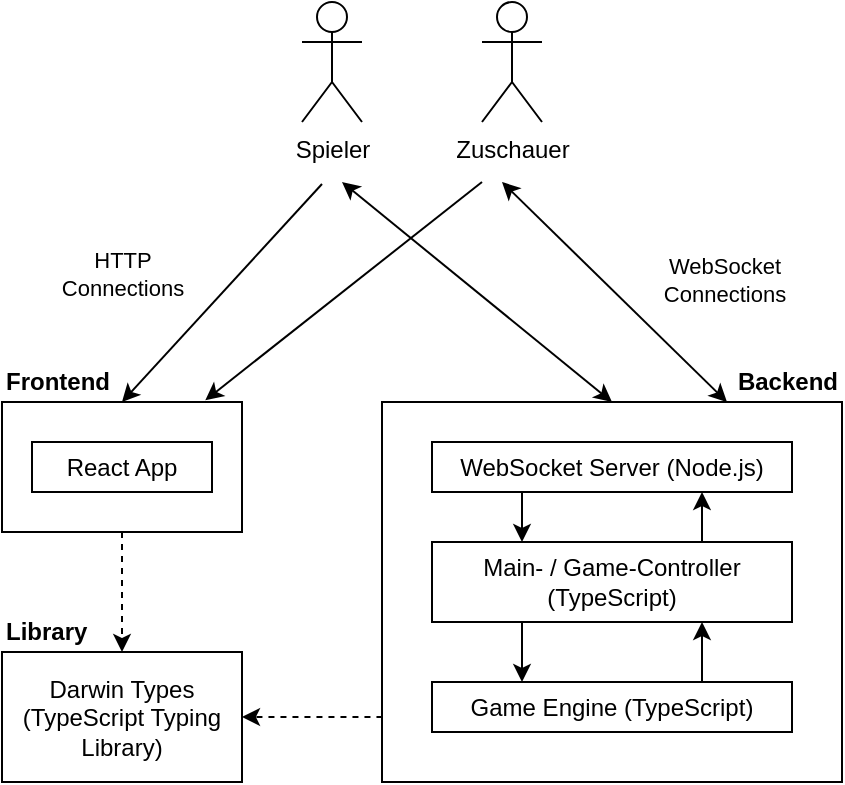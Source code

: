 <mxfile version="13.0.3" type="device"><diagram id="pLyPCK7cDmBbj9ziEs60" name="Page-1"><mxGraphModel dx="749" dy="556" grid="1" gridSize="10" guides="1" tooltips="1" connect="1" arrows="1" fold="1" page="1" pageScale="1" pageWidth="850" pageHeight="1100" math="0" shadow="0"><root><mxCell id="0"/><mxCell id="1" parent="0"/><mxCell id="2LTNnUubjNlwMxSKiJbk-17" value="" style="endArrow=none;startArrow=classic;html=1;startFill=1;exitX=0.5;exitY=0;exitDx=0;exitDy=0;endFill=0;" edge="1" parent="1" source="2LTNnUubjNlwMxSKiJbk-14"><mxGeometry width="50" height="50" relative="1" as="geometry"><mxPoint x="130" y="350" as="sourcePoint"/><mxPoint x="230" y="251" as="targetPoint"/></mxGeometry></mxCell><mxCell id="2LTNnUubjNlwMxSKiJbk-45" value="" style="endArrow=classic;html=1;entryX=0.75;entryY=0;entryDx=0;entryDy=0;startArrow=classic;startFill=1;" edge="1" parent="1" target="2LTNnUubjNlwMxSKiJbk-44"><mxGeometry width="50" height="50" relative="1" as="geometry"><mxPoint x="320" y="250" as="sourcePoint"/><mxPoint x="360" y="340" as="targetPoint"/></mxGeometry></mxCell><mxCell id="2LTNnUubjNlwMxSKiJbk-55" value="WebSocket &lt;br&gt;Connections" style="edgeLabel;html=1;align=center;verticalAlign=middle;resizable=0;points=[];labelBackgroundColor=none;" vertex="1" connectable="0" parent="2LTNnUubjNlwMxSKiJbk-45"><mxGeometry x="0.266" y="2" relative="1" as="geometry"><mxPoint x="38.56" y="-19.67" as="offset"/></mxGeometry></mxCell><mxCell id="2LTNnUubjNlwMxSKiJbk-48" value="" style="endArrow=none;startArrow=classic;html=1;startFill=1;exitX=0.847;exitY=-0.013;exitDx=0;exitDy=0;exitPerimeter=0;endFill=0;" edge="1" parent="1" source="2LTNnUubjNlwMxSKiJbk-14"><mxGeometry width="50" height="50" relative="1" as="geometry"><mxPoint x="190" y="350" as="sourcePoint"/><mxPoint x="310" y="250" as="targetPoint"/></mxGeometry></mxCell><mxCell id="2LTNnUubjNlwMxSKiJbk-49" value="HTTP&lt;br&gt;Connections" style="edgeLabel;html=1;align=center;verticalAlign=middle;resizable=0;points=[];labelBackgroundColor=none;" vertex="1" connectable="0" parent="2LTNnUubjNlwMxSKiJbk-48"><mxGeometry x="0.209" y="-2" relative="1" as="geometry"><mxPoint x="-126.26" y="1.06" as="offset"/></mxGeometry></mxCell><mxCell id="2LTNnUubjNlwMxSKiJbk-61" value="" style="group" vertex="1" connectable="0" parent="1"><mxGeometry x="220" y="160" width="120" height="60" as="geometry"/></mxCell><mxCell id="2LTNnUubjNlwMxSKiJbk-1" value="Spieler" style="shape=umlActor;verticalLabelPosition=bottom;labelBackgroundColor=#ffffff;verticalAlign=top;html=1;" vertex="1" parent="2LTNnUubjNlwMxSKiJbk-61"><mxGeometry width="30" height="60" as="geometry"/></mxCell><mxCell id="2LTNnUubjNlwMxSKiJbk-3" value="Zuschauer" style="shape=umlActor;verticalLabelPosition=bottom;labelBackgroundColor=#ffffff;verticalAlign=top;html=1;" vertex="1" parent="2LTNnUubjNlwMxSKiJbk-61"><mxGeometry x="90" width="30" height="60" as="geometry"/></mxCell><mxCell id="2LTNnUubjNlwMxSKiJbk-62" value="" style="group" vertex="1" connectable="0" parent="1"><mxGeometry x="70" y="340" width="420" height="210" as="geometry"/></mxCell><mxCell id="2LTNnUubjNlwMxSKiJbk-44" value="" style="rounded=0;whiteSpace=wrap;html=1;fillColor=none;" vertex="1" parent="2LTNnUubjNlwMxSKiJbk-62"><mxGeometry x="190" y="20" width="230" height="190" as="geometry"/></mxCell><mxCell id="2LTNnUubjNlwMxSKiJbk-14" value="" style="rounded=1;whiteSpace=wrap;html=1;fillColor=none;verticalAlign=top;arcSize=0;" vertex="1" parent="2LTNnUubjNlwMxSKiJbk-62"><mxGeometry y="20" width="120" height="65" as="geometry"/></mxCell><mxCell id="2LTNnUubjNlwMxSKiJbk-42" style="edgeStyle=none;rounded=0;orthogonalLoop=1;jettySize=auto;html=1;exitX=0.5;exitY=0;exitDx=0;exitDy=0;startArrow=none;startFill=0;endArrow=none;endFill=0;" edge="1" parent="2LTNnUubjNlwMxSKiJbk-62"><mxGeometry relative="1" as="geometry"><mxPoint x="277.5" as="sourcePoint"/><mxPoint x="277.5" as="targetPoint"/></mxGeometry></mxCell><mxCell id="2LTNnUubjNlwMxSKiJbk-16" value="WebSocket Server (Node.js)" style="rounded=1;whiteSpace=wrap;html=1;fillColor=none;arcSize=0;" vertex="1" parent="2LTNnUubjNlwMxSKiJbk-62"><mxGeometry x="215" y="40" width="180" height="25" as="geometry"/></mxCell><mxCell id="2LTNnUubjNlwMxSKiJbk-33" style="edgeStyle=orthogonalEdgeStyle;rounded=0;orthogonalLoop=1;jettySize=auto;html=1;exitX=0.75;exitY=0;exitDx=0;exitDy=0;entryX=0.75;entryY=1;entryDx=0;entryDy=0;" edge="1" parent="2LTNnUubjNlwMxSKiJbk-62" source="2LTNnUubjNlwMxSKiJbk-23" target="2LTNnUubjNlwMxSKiJbk-16"><mxGeometry relative="1" as="geometry"/></mxCell><mxCell id="2LTNnUubjNlwMxSKiJbk-23" value="Main- / Game-Controller (TypeScript)" style="rounded=1;whiteSpace=wrap;html=1;fillColor=none;arcSize=0;" vertex="1" parent="2LTNnUubjNlwMxSKiJbk-62"><mxGeometry x="215" y="90" width="180" height="40" as="geometry"/></mxCell><mxCell id="2LTNnUubjNlwMxSKiJbk-30" style="edgeStyle=orthogonalEdgeStyle;rounded=0;orthogonalLoop=1;jettySize=auto;html=1;exitX=0.25;exitY=1;exitDx=0;exitDy=0;entryX=0.25;entryY=0;entryDx=0;entryDy=0;" edge="1" parent="2LTNnUubjNlwMxSKiJbk-62" source="2LTNnUubjNlwMxSKiJbk-16" target="2LTNnUubjNlwMxSKiJbk-23"><mxGeometry relative="1" as="geometry"/></mxCell><mxCell id="2LTNnUubjNlwMxSKiJbk-32" style="edgeStyle=orthogonalEdgeStyle;rounded=0;orthogonalLoop=1;jettySize=auto;html=1;exitX=0.75;exitY=0;exitDx=0;exitDy=0;entryX=0.75;entryY=1;entryDx=0;entryDy=0;" edge="1" parent="2LTNnUubjNlwMxSKiJbk-62" source="2LTNnUubjNlwMxSKiJbk-24" target="2LTNnUubjNlwMxSKiJbk-23"><mxGeometry relative="1" as="geometry"/></mxCell><mxCell id="2LTNnUubjNlwMxSKiJbk-24" value="Game Engine (TypeScript)" style="rounded=1;whiteSpace=wrap;html=1;fillColor=none;arcSize=0;" vertex="1" parent="2LTNnUubjNlwMxSKiJbk-62"><mxGeometry x="215" y="160" width="180" height="25" as="geometry"/></mxCell><mxCell id="2LTNnUubjNlwMxSKiJbk-31" style="edgeStyle=orthogonalEdgeStyle;rounded=0;orthogonalLoop=1;jettySize=auto;html=1;exitX=0.25;exitY=1;exitDx=0;exitDy=0;entryX=0.25;entryY=0;entryDx=0;entryDy=0;" edge="1" parent="2LTNnUubjNlwMxSKiJbk-62" source="2LTNnUubjNlwMxSKiJbk-23" target="2LTNnUubjNlwMxSKiJbk-24"><mxGeometry relative="1" as="geometry"/></mxCell><mxCell id="2LTNnUubjNlwMxSKiJbk-47" value="React App" style="rounded=1;whiteSpace=wrap;html=1;fillColor=none;arcSize=0;" vertex="1" parent="2LTNnUubjNlwMxSKiJbk-62"><mxGeometry x="15" y="40" width="90" height="25" as="geometry"/></mxCell><mxCell id="2LTNnUubjNlwMxSKiJbk-50" value="Darwin Types&lt;br&gt;(TypeScript Typing Library)" style="rounded=1;whiteSpace=wrap;html=1;fillColor=none;verticalAlign=middle;arcSize=0;" vertex="1" parent="2LTNnUubjNlwMxSKiJbk-62"><mxGeometry y="145" width="120" height="65" as="geometry"/></mxCell><mxCell id="2LTNnUubjNlwMxSKiJbk-52" value="" style="endArrow=classic;html=1;entryX=0.5;entryY=0;entryDx=0;entryDy=0;exitX=0.5;exitY=1;exitDx=0;exitDy=0;dashed=1;" edge="1" parent="2LTNnUubjNlwMxSKiJbk-62" source="2LTNnUubjNlwMxSKiJbk-14" target="2LTNnUubjNlwMxSKiJbk-50"><mxGeometry width="50" height="50" relative="1" as="geometry"><mxPoint x="90" y="120" as="sourcePoint"/><mxPoint x="110" y="110" as="targetPoint"/></mxGeometry></mxCell><mxCell id="2LTNnUubjNlwMxSKiJbk-53" value="" style="endArrow=classic;html=1;entryX=1;entryY=0.5;entryDx=0;entryDy=0;exitX=0.001;exitY=0.829;exitDx=0;exitDy=0;dashed=1;exitPerimeter=0;" edge="1" parent="2LTNnUubjNlwMxSKiJbk-62" source="2LTNnUubjNlwMxSKiJbk-44" target="2LTNnUubjNlwMxSKiJbk-50"><mxGeometry width="50" height="50" relative="1" as="geometry"><mxPoint x="70" y="95.0" as="sourcePoint"/><mxPoint x="70" y="155" as="targetPoint"/></mxGeometry></mxCell><mxCell id="2LTNnUubjNlwMxSKiJbk-56" value="Frontend" style="text;html=1;strokeColor=none;fillColor=none;align=left;verticalAlign=middle;whiteSpace=wrap;rounded=0;labelBackgroundColor=none;fontStyle=1" vertex="1" parent="2LTNnUubjNlwMxSKiJbk-62"><mxGeometry width="40" height="20" as="geometry"/></mxCell><mxCell id="2LTNnUubjNlwMxSKiJbk-57" value="Backend" style="text;html=1;strokeColor=none;fillColor=none;align=right;verticalAlign=middle;whiteSpace=wrap;rounded=0;labelBackgroundColor=none;fontStyle=1" vertex="1" parent="2LTNnUubjNlwMxSKiJbk-62"><mxGeometry x="370" width="50" height="20" as="geometry"/></mxCell><mxCell id="2LTNnUubjNlwMxSKiJbk-60" value="Library" style="text;html=1;strokeColor=none;fillColor=none;align=left;verticalAlign=middle;whiteSpace=wrap;rounded=0;labelBackgroundColor=none;fontStyle=1" vertex="1" parent="2LTNnUubjNlwMxSKiJbk-62"><mxGeometry y="125" width="40" height="20" as="geometry"/></mxCell><mxCell id="2LTNnUubjNlwMxSKiJbk-65" value="" style="endArrow=classic;html=1;entryX=0.5;entryY=0;entryDx=0;entryDy=0;startArrow=classic;startFill=1;" edge="1" parent="1" target="2LTNnUubjNlwMxSKiJbk-44"><mxGeometry width="50" height="50" relative="1" as="geometry"><mxPoint x="240" y="250" as="sourcePoint"/><mxPoint x="329.11" y="370.0" as="targetPoint"/></mxGeometry></mxCell></root></mxGraphModel></diagram></mxfile>